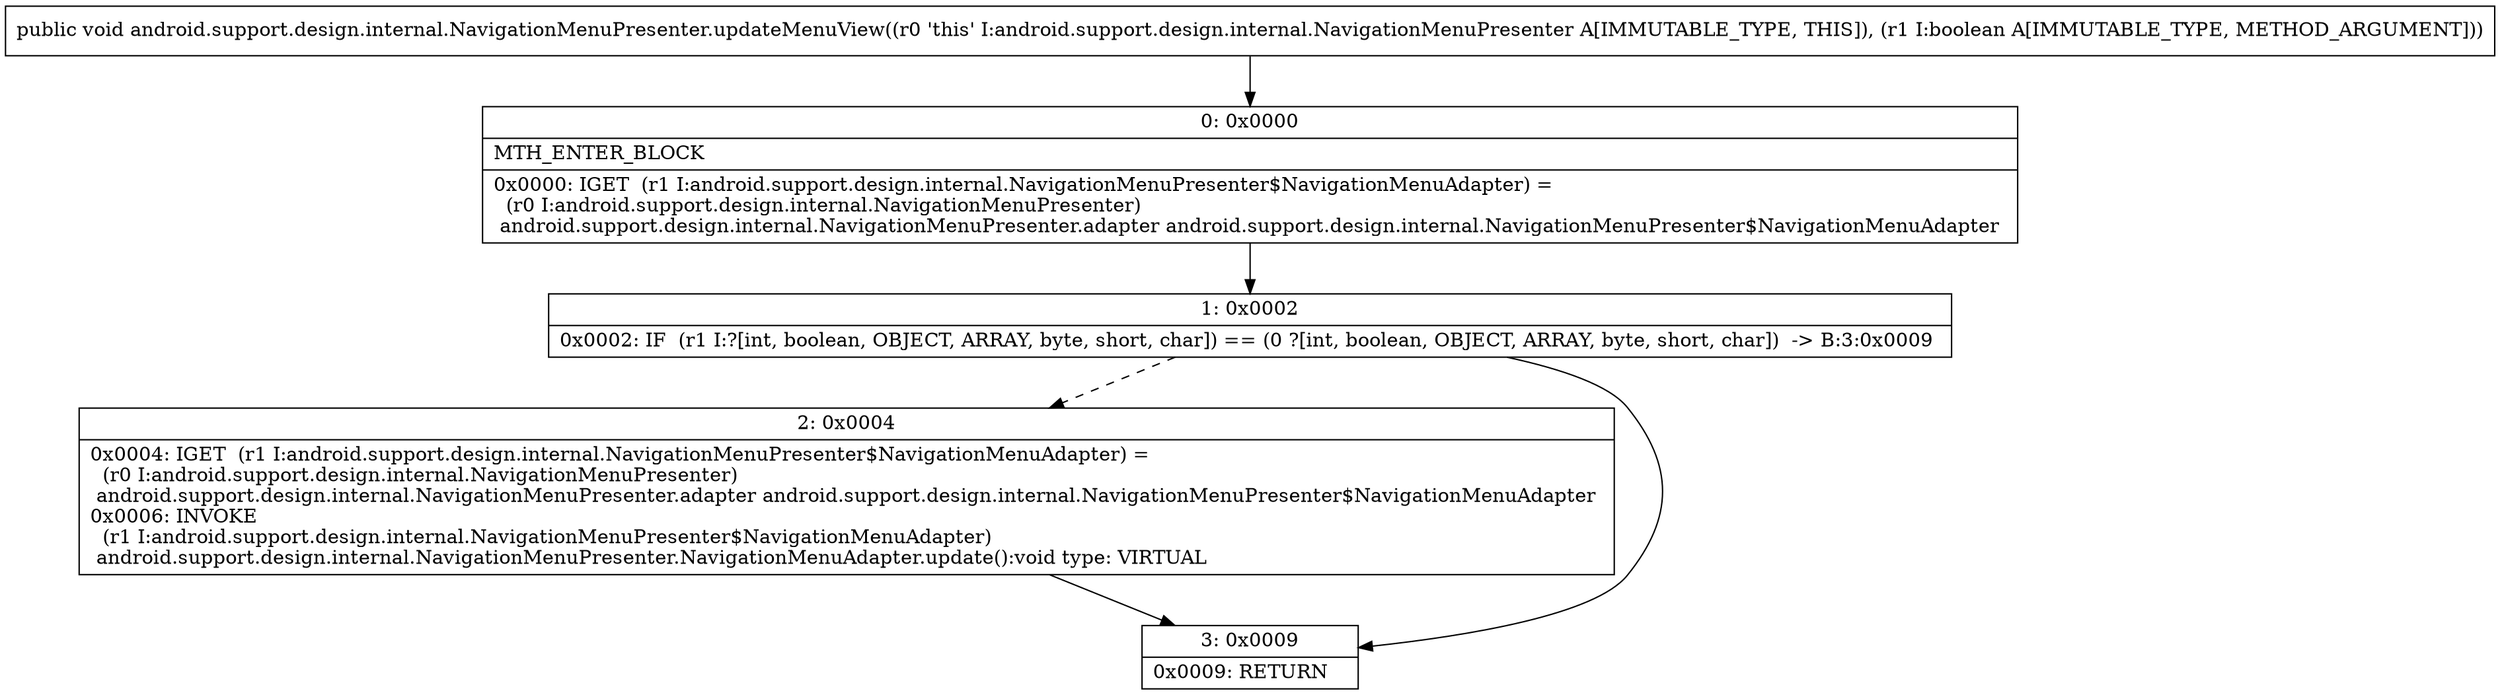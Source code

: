 digraph "CFG forandroid.support.design.internal.NavigationMenuPresenter.updateMenuView(Z)V" {
Node_0 [shape=record,label="{0\:\ 0x0000|MTH_ENTER_BLOCK\l|0x0000: IGET  (r1 I:android.support.design.internal.NavigationMenuPresenter$NavigationMenuAdapter) = \l  (r0 I:android.support.design.internal.NavigationMenuPresenter)\l android.support.design.internal.NavigationMenuPresenter.adapter android.support.design.internal.NavigationMenuPresenter$NavigationMenuAdapter \l}"];
Node_1 [shape=record,label="{1\:\ 0x0002|0x0002: IF  (r1 I:?[int, boolean, OBJECT, ARRAY, byte, short, char]) == (0 ?[int, boolean, OBJECT, ARRAY, byte, short, char])  \-\> B:3:0x0009 \l}"];
Node_2 [shape=record,label="{2\:\ 0x0004|0x0004: IGET  (r1 I:android.support.design.internal.NavigationMenuPresenter$NavigationMenuAdapter) = \l  (r0 I:android.support.design.internal.NavigationMenuPresenter)\l android.support.design.internal.NavigationMenuPresenter.adapter android.support.design.internal.NavigationMenuPresenter$NavigationMenuAdapter \l0x0006: INVOKE  \l  (r1 I:android.support.design.internal.NavigationMenuPresenter$NavigationMenuAdapter)\l android.support.design.internal.NavigationMenuPresenter.NavigationMenuAdapter.update():void type: VIRTUAL \l}"];
Node_3 [shape=record,label="{3\:\ 0x0009|0x0009: RETURN   \l}"];
MethodNode[shape=record,label="{public void android.support.design.internal.NavigationMenuPresenter.updateMenuView((r0 'this' I:android.support.design.internal.NavigationMenuPresenter A[IMMUTABLE_TYPE, THIS]), (r1 I:boolean A[IMMUTABLE_TYPE, METHOD_ARGUMENT])) }"];
MethodNode -> Node_0;
Node_0 -> Node_1;
Node_1 -> Node_2[style=dashed];
Node_1 -> Node_3;
Node_2 -> Node_3;
}

